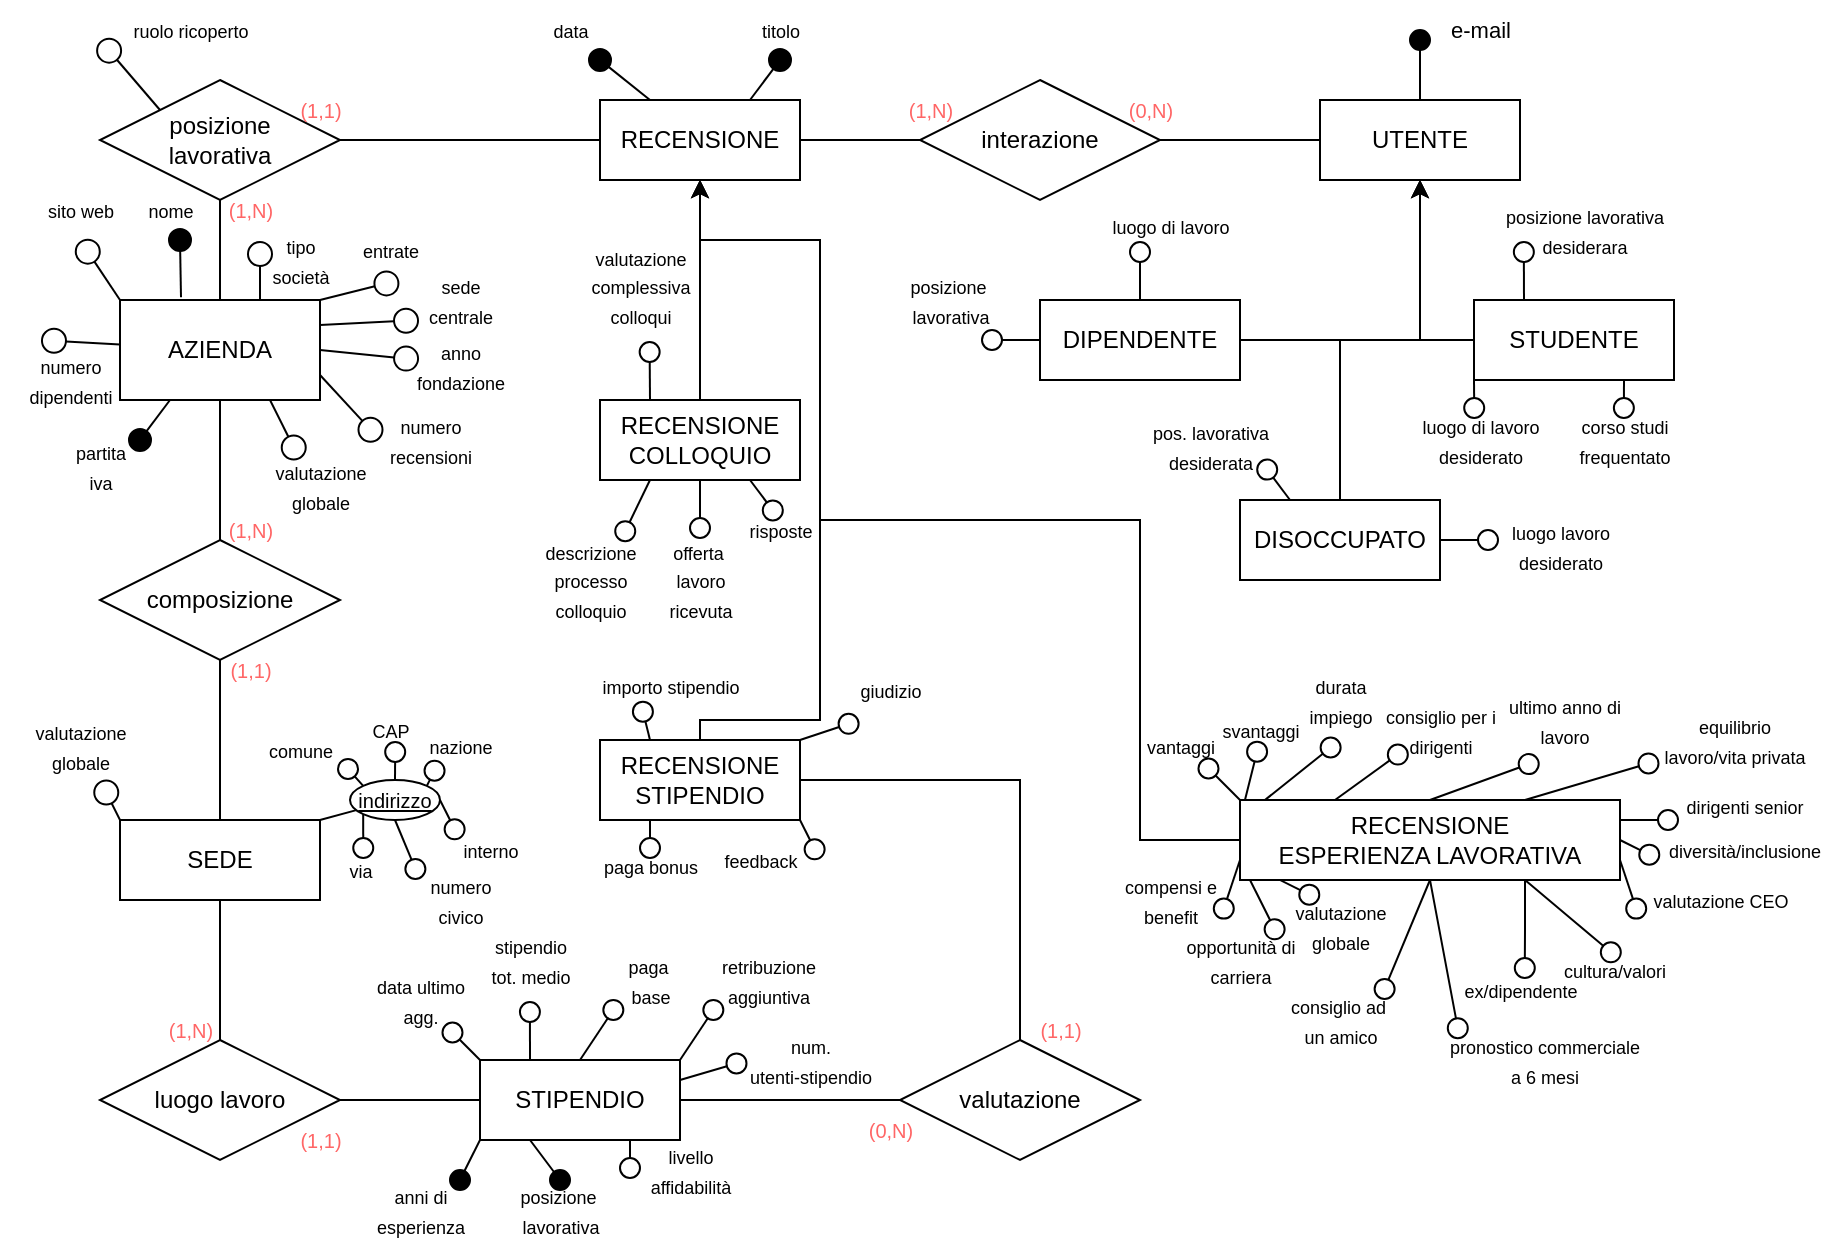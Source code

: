 <mxfile version="21.3.7" type="device" pages="2">
  <diagram name="Pagina-1" id="3kEzub-Pm8fTYPHFojFW">
    <mxGraphModel dx="2022" dy="633" grid="1" gridSize="10" guides="1" tooltips="1" connect="1" arrows="1" fold="1" page="1" pageScale="1" pageWidth="827" pageHeight="1169" math="0" shadow="0">
      <root>
        <mxCell id="0" />
        <mxCell id="1" parent="0" />
        <mxCell id="BadmUWIOfOdlMmAQaJwj-112" value="" style="edgeStyle=orthogonalEdgeStyle;rounded=0;orthogonalLoop=1;jettySize=auto;html=1;endArrow=none;endFill=0;" parent="1" source="BadmUWIOfOdlMmAQaJwj-110" edge="1">
          <mxGeometry relative="1" as="geometry">
            <mxPoint x="100" y="90" as="targetPoint" />
          </mxGeometry>
        </mxCell>
        <mxCell id="BadmUWIOfOdlMmAQaJwj-148" style="rounded=0;orthogonalLoop=1;jettySize=auto;html=1;endArrow=circle;endFill=0;endSize=5;" parent="1" source="BadmUWIOfOdlMmAQaJwj-110" edge="1">
          <mxGeometry relative="1" as="geometry">
            <mxPoint x="10" y="170" as="targetPoint" />
          </mxGeometry>
        </mxCell>
        <mxCell id="BadmUWIOfOdlMmAQaJwj-149" style="rounded=0;orthogonalLoop=1;jettySize=auto;html=1;exitX=0;exitY=0;exitDx=0;exitDy=0;endArrow=circle;endFill=0;endSize=5;" parent="1" source="BadmUWIOfOdlMmAQaJwj-110" edge="1">
          <mxGeometry relative="1" as="geometry">
            <mxPoint x="30" y="120" as="targetPoint" />
          </mxGeometry>
        </mxCell>
        <mxCell id="BadmUWIOfOdlMmAQaJwj-157" style="edgeStyle=orthogonalEdgeStyle;rounded=0;orthogonalLoop=1;jettySize=auto;html=1;exitX=0.5;exitY=0;exitDx=0;exitDy=0;endArrow=circle;endFill=0;strokeWidth=1;jumpSize=6;endSize=5;" parent="1" source="BadmUWIOfOdlMmAQaJwj-110" edge="1">
          <mxGeometry relative="1" as="geometry">
            <mxPoint x="120" y="120" as="targetPoint" />
            <Array as="points">
              <mxPoint x="110" y="160" />
              <mxPoint x="110" y="150" />
              <mxPoint x="120" y="150" />
            </Array>
          </mxGeometry>
        </mxCell>
        <mxCell id="BadmUWIOfOdlMmAQaJwj-161" style="rounded=0;orthogonalLoop=1;jettySize=auto;html=1;exitX=1;exitY=0;exitDx=0;exitDy=0;endArrow=circle;endFill=0;endSize=5;" parent="1" source="BadmUWIOfOdlMmAQaJwj-110" edge="1">
          <mxGeometry relative="1" as="geometry">
            <mxPoint x="190" y="140" as="targetPoint" />
          </mxGeometry>
        </mxCell>
        <mxCell id="BadmUWIOfOdlMmAQaJwj-166" style="rounded=0;orthogonalLoop=1;jettySize=auto;html=1;exitX=1;exitY=0.25;exitDx=0;exitDy=0;endArrow=circle;endFill=0;endSize=5;" parent="1" source="BadmUWIOfOdlMmAQaJwj-110" edge="1">
          <mxGeometry relative="1" as="geometry">
            <mxPoint x="200" y="160" as="targetPoint" />
          </mxGeometry>
        </mxCell>
        <mxCell id="BadmUWIOfOdlMmAQaJwj-169" style="rounded=0;orthogonalLoop=1;jettySize=auto;html=1;exitX=1;exitY=0.5;exitDx=0;exitDy=0;endArrow=circle;endFill=0;endSize=5;" parent="1" source="BadmUWIOfOdlMmAQaJwj-110" edge="1">
          <mxGeometry relative="1" as="geometry">
            <mxPoint x="200" y="180" as="targetPoint" />
          </mxGeometry>
        </mxCell>
        <mxCell id="BadmUWIOfOdlMmAQaJwj-171" style="rounded=0;orthogonalLoop=1;jettySize=auto;html=1;exitX=1;exitY=0.75;exitDx=0;exitDy=0;endArrow=circle;endFill=0;endSize=5;" parent="1" source="BadmUWIOfOdlMmAQaJwj-110" edge="1">
          <mxGeometry relative="1" as="geometry">
            <mxPoint x="180" y="220" as="targetPoint" />
          </mxGeometry>
        </mxCell>
        <mxCell id="BadmUWIOfOdlMmAQaJwj-173" style="rounded=0;orthogonalLoop=1;jettySize=auto;html=1;exitX=0.75;exitY=1;exitDx=0;exitDy=0;endArrow=circle;endFill=0;endSize=5;" parent="1" source="BadmUWIOfOdlMmAQaJwj-110" edge="1">
          <mxGeometry relative="1" as="geometry">
            <mxPoint x="140" y="230" as="targetPoint" />
          </mxGeometry>
        </mxCell>
        <mxCell id="BadmUWIOfOdlMmAQaJwj-175" style="rounded=0;orthogonalLoop=1;jettySize=auto;html=1;exitX=0.25;exitY=1;exitDx=0;exitDy=0;endArrow=oval;endFill=1;endSize=11;" parent="1" source="BadmUWIOfOdlMmAQaJwj-110" edge="1">
          <mxGeometry relative="1" as="geometry">
            <mxPoint x="60" y="220" as="targetPoint" />
          </mxGeometry>
        </mxCell>
        <mxCell id="BadmUWIOfOdlMmAQaJwj-110" value="AZIENDA" style="whiteSpace=wrap;html=1;align=center;" parent="1" vertex="1">
          <mxGeometry x="50" y="150" width="100" height="50" as="geometry" />
        </mxCell>
        <mxCell id="BadmUWIOfOdlMmAQaJwj-115" value="" style="edgeStyle=orthogonalEdgeStyle;rounded=0;orthogonalLoop=1;jettySize=auto;html=1;endArrow=none;endFill=0;" parent="1" source="BadmUWIOfOdlMmAQaJwj-113" target="BadmUWIOfOdlMmAQaJwj-110" edge="1">
          <mxGeometry relative="1" as="geometry" />
        </mxCell>
        <mxCell id="BadmUWIOfOdlMmAQaJwj-113" value="composizione" style="shape=rhombus;perimeter=rhombusPerimeter;whiteSpace=wrap;html=1;align=center;" parent="1" vertex="1">
          <mxGeometry x="40" y="270" width="120" height="60" as="geometry" />
        </mxCell>
        <mxCell id="BadmUWIOfOdlMmAQaJwj-146" style="rounded=0;orthogonalLoop=1;jettySize=auto;html=1;exitX=0;exitY=0;exitDx=0;exitDy=0;endArrow=circle;endFill=0;spacing=2;endSize=5;startSize=6;" parent="1" source="BadmUWIOfOdlMmAQaJwj-114" edge="1">
          <mxGeometry relative="1" as="geometry">
            <mxPoint x="40" y="20" as="targetPoint" />
          </mxGeometry>
        </mxCell>
        <mxCell id="BadmUWIOfOdlMmAQaJwj-114" value="&lt;font style=&quot;font-size: 12px;&quot;&gt;posizione&lt;br&gt;lavorativa&lt;br&gt;&lt;/font&gt;" style="shape=rhombus;perimeter=rhombusPerimeter;whiteSpace=wrap;html=1;align=center;" parent="1" vertex="1">
          <mxGeometry x="40" y="40" width="120" height="60" as="geometry" />
        </mxCell>
        <mxCell id="BadmUWIOfOdlMmAQaJwj-117" value="" style="edgeStyle=orthogonalEdgeStyle;rounded=0;orthogonalLoop=1;jettySize=auto;html=1;endArrow=none;endFill=0;" parent="1" source="BadmUWIOfOdlMmAQaJwj-116" target="BadmUWIOfOdlMmAQaJwj-113" edge="1">
          <mxGeometry relative="1" as="geometry" />
        </mxCell>
        <mxCell id="BadmUWIOfOdlMmAQaJwj-193" style="rounded=0;orthogonalLoop=1;jettySize=auto;html=1;exitX=1;exitY=0;exitDx=0;exitDy=0;entryX=0.091;entryY=0.741;entryDx=0;entryDy=0;entryPerimeter=0;endArrow=none;endFill=0;" parent="1" source="BadmUWIOfOdlMmAQaJwj-116" target="BadmUWIOfOdlMmAQaJwj-192" edge="1">
          <mxGeometry relative="1" as="geometry" />
        </mxCell>
        <mxCell id="BadmUWIOfOdlMmAQaJwj-209" style="rounded=0;orthogonalLoop=1;jettySize=auto;html=1;exitX=0;exitY=0;exitDx=0;exitDy=0;endSize=5;endArrow=circle;endFill=0;" parent="1" source="BadmUWIOfOdlMmAQaJwj-116" edge="1">
          <mxGeometry relative="1" as="geometry">
            <mxPoint x="40" y="390" as="targetPoint" />
          </mxGeometry>
        </mxCell>
        <mxCell id="BadmUWIOfOdlMmAQaJwj-116" value="SEDE" style="whiteSpace=wrap;html=1;align=center;" parent="1" vertex="1">
          <mxGeometry x="50" y="410" width="100" height="40" as="geometry" />
        </mxCell>
        <mxCell id="BadmUWIOfOdlMmAQaJwj-119" value="" style="edgeStyle=orthogonalEdgeStyle;rounded=0;orthogonalLoop=1;jettySize=auto;html=1;endArrow=none;endFill=0;" parent="1" source="BadmUWIOfOdlMmAQaJwj-118" target="BadmUWIOfOdlMmAQaJwj-116" edge="1">
          <mxGeometry relative="1" as="geometry" />
        </mxCell>
        <mxCell id="BadmUWIOfOdlMmAQaJwj-125" value="" style="edgeStyle=orthogonalEdgeStyle;rounded=0;orthogonalLoop=1;jettySize=auto;html=1;endArrow=none;endFill=0;" parent="1" source="BadmUWIOfOdlMmAQaJwj-118" target="BadmUWIOfOdlMmAQaJwj-124" edge="1">
          <mxGeometry relative="1" as="geometry" />
        </mxCell>
        <mxCell id="BadmUWIOfOdlMmAQaJwj-118" value="luogo lavoro" style="shape=rhombus;perimeter=rhombusPerimeter;whiteSpace=wrap;html=1;align=center;" parent="1" vertex="1">
          <mxGeometry x="40" y="520" width="120" height="60" as="geometry" />
        </mxCell>
        <mxCell id="BadmUWIOfOdlMmAQaJwj-121" style="edgeStyle=orthogonalEdgeStyle;rounded=0;orthogonalLoop=1;jettySize=auto;html=1;entryX=1;entryY=0.5;entryDx=0;entryDy=0;endArrow=none;endFill=0;" parent="1" source="BadmUWIOfOdlMmAQaJwj-120" target="BadmUWIOfOdlMmAQaJwj-114" edge="1">
          <mxGeometry relative="1" as="geometry" />
        </mxCell>
        <mxCell id="BadmUWIOfOdlMmAQaJwj-188" style="rounded=0;orthogonalLoop=1;jettySize=auto;html=1;exitX=0.25;exitY=0;exitDx=0;exitDy=0;endArrow=oval;endFill=1;endSize=11;" parent="1" source="BadmUWIOfOdlMmAQaJwj-120" edge="1">
          <mxGeometry relative="1" as="geometry">
            <mxPoint x="290" y="30" as="targetPoint" />
          </mxGeometry>
        </mxCell>
        <mxCell id="BadmUWIOfOdlMmAQaJwj-190" style="rounded=0;orthogonalLoop=1;jettySize=auto;html=1;exitX=0.75;exitY=0;exitDx=0;exitDy=0;endArrow=oval;endFill=1;endSize=11;" parent="1" source="BadmUWIOfOdlMmAQaJwj-120" edge="1">
          <mxGeometry relative="1" as="geometry">
            <mxPoint x="380" y="30" as="targetPoint" />
          </mxGeometry>
        </mxCell>
        <mxCell id="BadmUWIOfOdlMmAQaJwj-120" value="RECENSIONE" style="whiteSpace=wrap;html=1;align=center;" parent="1" vertex="1">
          <mxGeometry x="290" y="50" width="100" height="40" as="geometry" />
        </mxCell>
        <mxCell id="BadmUWIOfOdlMmAQaJwj-140" style="edgeStyle=orthogonalEdgeStyle;rounded=0;orthogonalLoop=1;jettySize=auto;html=1;entryX=0.5;entryY=1;entryDx=0;entryDy=0;" parent="1" source="BadmUWIOfOdlMmAQaJwj-122" target="BadmUWIOfOdlMmAQaJwj-133" edge="1">
          <mxGeometry relative="1" as="geometry">
            <mxPoint x="750" y="90" as="targetPoint" />
            <Array as="points">
              <mxPoint x="700" y="170" />
            </Array>
          </mxGeometry>
        </mxCell>
        <mxCell id="BadmUWIOfOdlMmAQaJwj-249" style="edgeStyle=orthogonalEdgeStyle;rounded=0;orthogonalLoop=1;jettySize=auto;html=1;exitX=0.25;exitY=0;exitDx=0;exitDy=0;endArrow=circle;endFill=0;endSize=4;" parent="1" source="BadmUWIOfOdlMmAQaJwj-122" edge="1">
          <mxGeometry relative="1" as="geometry">
            <mxPoint x="751.905" y="120" as="targetPoint" />
          </mxGeometry>
        </mxCell>
        <mxCell id="BadmUWIOfOdlMmAQaJwj-251" style="rounded=0;orthogonalLoop=1;jettySize=auto;html=1;exitX=0;exitY=1;exitDx=0;exitDy=0;endArrow=circle;endFill=0;endSize=4;" parent="1" source="BadmUWIOfOdlMmAQaJwj-122" edge="1">
          <mxGeometry relative="1" as="geometry">
            <mxPoint x="727.143" y="210" as="targetPoint" />
          </mxGeometry>
        </mxCell>
        <mxCell id="BadmUWIOfOdlMmAQaJwj-253" style="edgeStyle=orthogonalEdgeStyle;rounded=0;orthogonalLoop=1;jettySize=auto;html=1;exitX=0.75;exitY=1;exitDx=0;exitDy=0;endArrow=circle;endFill=0;endSize=4;" parent="1" source="BadmUWIOfOdlMmAQaJwj-122" edge="1">
          <mxGeometry relative="1" as="geometry">
            <mxPoint x="801.905" y="210" as="targetPoint" />
          </mxGeometry>
        </mxCell>
        <mxCell id="BadmUWIOfOdlMmAQaJwj-122" value="STUDENTE" style="whiteSpace=wrap;html=1;align=center;" parent="1" vertex="1">
          <mxGeometry x="727" y="150" width="100" height="40" as="geometry" />
        </mxCell>
        <mxCell id="BadmUWIOfOdlMmAQaJwj-127" value="" style="edgeStyle=orthogonalEdgeStyle;rounded=0;orthogonalLoop=1;jettySize=auto;html=1;endArrow=none;endFill=0;" parent="1" source="BadmUWIOfOdlMmAQaJwj-123" target="BadmUWIOfOdlMmAQaJwj-124" edge="1">
          <mxGeometry relative="1" as="geometry" />
        </mxCell>
        <mxCell id="BadmUWIOfOdlMmAQaJwj-123" value="valutazione" style="shape=rhombus;perimeter=rhombusPerimeter;whiteSpace=wrap;html=1;align=center;" parent="1" vertex="1">
          <mxGeometry x="440" y="520" width="120" height="60" as="geometry" />
        </mxCell>
        <mxCell id="BadmUWIOfOdlMmAQaJwj-223" style="rounded=0;orthogonalLoop=1;jettySize=auto;html=1;exitX=0;exitY=0;exitDx=0;exitDy=0;endArrow=circle;endFill=0;endSize=4;" parent="1" source="BadmUWIOfOdlMmAQaJwj-124" edge="1">
          <mxGeometry relative="1" as="geometry">
            <mxPoint x="212" y="512" as="targetPoint" />
          </mxGeometry>
        </mxCell>
        <mxCell id="BadmUWIOfOdlMmAQaJwj-225" style="edgeStyle=orthogonalEdgeStyle;rounded=0;orthogonalLoop=1;jettySize=auto;html=1;exitX=0.25;exitY=0;exitDx=0;exitDy=0;endSize=4;endArrow=circle;endFill=0;" parent="1" source="BadmUWIOfOdlMmAQaJwj-124" edge="1">
          <mxGeometry relative="1" as="geometry">
            <mxPoint x="254.952" y="500" as="targetPoint" />
          </mxGeometry>
        </mxCell>
        <mxCell id="BadmUWIOfOdlMmAQaJwj-227" style="rounded=0;orthogonalLoop=1;jettySize=auto;html=1;exitX=0.5;exitY=0;exitDx=0;exitDy=0;endArrow=circle;endFill=0;endSize=4;" parent="1" source="BadmUWIOfOdlMmAQaJwj-124" edge="1">
          <mxGeometry relative="1" as="geometry">
            <mxPoint x="300" y="500" as="targetPoint" />
          </mxGeometry>
        </mxCell>
        <mxCell id="BadmUWIOfOdlMmAQaJwj-229" style="rounded=0;orthogonalLoop=1;jettySize=auto;html=1;exitX=1;exitY=0;exitDx=0;exitDy=0;endSize=4;endArrow=circle;endFill=0;" parent="1" source="BadmUWIOfOdlMmAQaJwj-124" edge="1">
          <mxGeometry relative="1" as="geometry">
            <mxPoint x="350" y="500" as="targetPoint" />
          </mxGeometry>
        </mxCell>
        <mxCell id="BadmUWIOfOdlMmAQaJwj-231" style="rounded=0;orthogonalLoop=1;jettySize=auto;html=1;exitX=1;exitY=0.25;exitDx=0;exitDy=0;endArrow=circle;endFill=0;endSize=4;" parent="1" source="BadmUWIOfOdlMmAQaJwj-124" edge="1">
          <mxGeometry relative="1" as="geometry">
            <mxPoint x="364" y="530" as="targetPoint" />
            <Array as="points">
              <mxPoint x="330" y="540" />
            </Array>
          </mxGeometry>
        </mxCell>
        <mxCell id="BadmUWIOfOdlMmAQaJwj-234" style="rounded=0;orthogonalLoop=1;jettySize=auto;html=1;exitX=0.75;exitY=1;exitDx=0;exitDy=0;endArrow=circle;endFill=0;endSize=4;" parent="1" source="BadmUWIOfOdlMmAQaJwj-124" edge="1">
          <mxGeometry relative="1" as="geometry">
            <mxPoint x="305" y="590" as="targetPoint" />
          </mxGeometry>
        </mxCell>
        <mxCell id="BadmUWIOfOdlMmAQaJwj-236" style="rounded=0;orthogonalLoop=1;jettySize=auto;html=1;exitX=0.25;exitY=1;exitDx=0;exitDy=0;endArrow=oval;endFill=1;endSize=10;" parent="1" source="BadmUWIOfOdlMmAQaJwj-124" edge="1">
          <mxGeometry relative="1" as="geometry">
            <mxPoint x="270" y="590" as="targetPoint" />
          </mxGeometry>
        </mxCell>
        <mxCell id="BadmUWIOfOdlMmAQaJwj-238" style="rounded=0;orthogonalLoop=1;jettySize=auto;html=1;exitX=0;exitY=1;exitDx=0;exitDy=0;endSize=10;endArrow=oval;endFill=1;" parent="1" source="BadmUWIOfOdlMmAQaJwj-124" edge="1">
          <mxGeometry relative="1" as="geometry">
            <mxPoint x="220" y="590" as="targetPoint" />
          </mxGeometry>
        </mxCell>
        <mxCell id="BadmUWIOfOdlMmAQaJwj-124" value="STIPENDIO" style="whiteSpace=wrap;html=1;align=center;" parent="1" vertex="1">
          <mxGeometry x="230" y="530" width="100" height="40" as="geometry" />
        </mxCell>
        <mxCell id="BadmUWIOfOdlMmAQaJwj-129" value="" style="edgeStyle=orthogonalEdgeStyle;rounded=0;orthogonalLoop=1;jettySize=auto;html=1;endArrow=none;endFill=0;" parent="1" source="BadmUWIOfOdlMmAQaJwj-128" target="BadmUWIOfOdlMmAQaJwj-123" edge="1">
          <mxGeometry relative="1" as="geometry" />
        </mxCell>
        <mxCell id="BadmUWIOfOdlMmAQaJwj-143" style="edgeStyle=orthogonalEdgeStyle;rounded=0;orthogonalLoop=1;jettySize=auto;html=1;" parent="1" source="BadmUWIOfOdlMmAQaJwj-128" edge="1">
          <mxGeometry relative="1" as="geometry">
            <mxPoint x="340" y="90" as="targetPoint" />
            <Array as="points">
              <mxPoint x="340" y="360" />
              <mxPoint x="400" y="360" />
              <mxPoint x="400" y="120" />
              <mxPoint x="340" y="120" />
            </Array>
          </mxGeometry>
        </mxCell>
        <mxCell id="BadmUWIOfOdlMmAQaJwj-219" style="rounded=0;orthogonalLoop=1;jettySize=auto;html=1;exitX=1;exitY=0;exitDx=0;exitDy=0;endArrow=circle;endFill=0;endSize=4;" parent="1" source="BadmUWIOfOdlMmAQaJwj-128" edge="1">
          <mxGeometry relative="1" as="geometry">
            <mxPoint x="420" y="360" as="targetPoint" />
          </mxGeometry>
        </mxCell>
        <mxCell id="BadmUWIOfOdlMmAQaJwj-221" style="rounded=0;orthogonalLoop=1;jettySize=auto;html=1;exitX=1;exitY=1;exitDx=0;exitDy=0;endArrow=circle;endFill=0;endSize=4;" parent="1" source="BadmUWIOfOdlMmAQaJwj-128" edge="1">
          <mxGeometry relative="1" as="geometry">
            <mxPoint x="400" y="430" as="targetPoint" />
          </mxGeometry>
        </mxCell>
        <mxCell id="HzwTO50cFtpfVB67hRby-1" style="rounded=0;orthogonalLoop=1;jettySize=auto;html=1;exitX=0.25;exitY=0;exitDx=0;exitDy=0;endArrow=circle;endFill=0;endSize=4;" edge="1" parent="1" source="BadmUWIOfOdlMmAQaJwj-128">
          <mxGeometry relative="1" as="geometry">
            <mxPoint x="310" y="350" as="targetPoint" />
          </mxGeometry>
        </mxCell>
        <mxCell id="HzwTO50cFtpfVB67hRby-3" style="edgeStyle=orthogonalEdgeStyle;rounded=0;orthogonalLoop=1;jettySize=auto;html=1;exitX=0.25;exitY=1;exitDx=0;exitDy=0;endSize=4;endArrow=circle;endFill=0;" edge="1" parent="1" source="BadmUWIOfOdlMmAQaJwj-128">
          <mxGeometry relative="1" as="geometry">
            <mxPoint x="315" y="430" as="targetPoint" />
          </mxGeometry>
        </mxCell>
        <mxCell id="BadmUWIOfOdlMmAQaJwj-128" value="RECENSIONE&lt;br&gt;STIPENDIO" style="whiteSpace=wrap;html=1;align=center;" parent="1" vertex="1">
          <mxGeometry x="290" y="370" width="100" height="40" as="geometry" />
        </mxCell>
        <mxCell id="BadmUWIOfOdlMmAQaJwj-132" value="" style="edgeStyle=orthogonalEdgeStyle;rounded=0;orthogonalLoop=1;jettySize=auto;html=1;endArrow=none;endFill=0;" parent="1" source="BadmUWIOfOdlMmAQaJwj-131" target="BadmUWIOfOdlMmAQaJwj-120" edge="1">
          <mxGeometry relative="1" as="geometry" />
        </mxCell>
        <mxCell id="BadmUWIOfOdlMmAQaJwj-131" value="interazione" style="shape=rhombus;perimeter=rhombusPerimeter;whiteSpace=wrap;html=1;align=center;" parent="1" vertex="1">
          <mxGeometry x="450" y="40" width="120" height="60" as="geometry" />
        </mxCell>
        <mxCell id="BadmUWIOfOdlMmAQaJwj-134" value="" style="edgeStyle=orthogonalEdgeStyle;rounded=0;orthogonalLoop=1;jettySize=auto;html=1;endArrow=none;endFill=0;" parent="1" source="BadmUWIOfOdlMmAQaJwj-133" target="BadmUWIOfOdlMmAQaJwj-131" edge="1">
          <mxGeometry relative="1" as="geometry" />
        </mxCell>
        <mxCell id="BadmUWIOfOdlMmAQaJwj-242" style="edgeStyle=orthogonalEdgeStyle;rounded=0;orthogonalLoop=1;jettySize=auto;html=1;exitX=0.5;exitY=0;exitDx=0;exitDy=0;endArrow=oval;endFill=1;endSize=10;" parent="1" source="BadmUWIOfOdlMmAQaJwj-133" edge="1">
          <mxGeometry relative="1" as="geometry">
            <mxPoint x="700" y="20" as="targetPoint" />
          </mxGeometry>
        </mxCell>
        <mxCell id="BadmUWIOfOdlMmAQaJwj-133" value="UTENTE" style="whiteSpace=wrap;html=1;align=center;" parent="1" vertex="1">
          <mxGeometry x="650" y="50" width="100" height="40" as="geometry" />
        </mxCell>
        <mxCell id="BadmUWIOfOdlMmAQaJwj-141" style="edgeStyle=orthogonalEdgeStyle;rounded=0;orthogonalLoop=1;jettySize=auto;html=1;entryX=0.5;entryY=1;entryDx=0;entryDy=0;" parent="1" source="BadmUWIOfOdlMmAQaJwj-135" target="BadmUWIOfOdlMmAQaJwj-120" edge="1">
          <mxGeometry relative="1" as="geometry">
            <Array as="points">
              <mxPoint x="340" y="160" />
              <mxPoint x="340" y="160" />
            </Array>
          </mxGeometry>
        </mxCell>
        <mxCell id="BadmUWIOfOdlMmAQaJwj-211" style="rounded=0;orthogonalLoop=1;jettySize=auto;html=1;exitX=0.75;exitY=1;exitDx=0;exitDy=0;endArrow=circle;endFill=0;endSize=4;" parent="1" source="BadmUWIOfOdlMmAQaJwj-135" edge="1">
          <mxGeometry relative="1" as="geometry">
            <mxPoint x="380.0" y="260" as="targetPoint" />
          </mxGeometry>
        </mxCell>
        <mxCell id="BadmUWIOfOdlMmAQaJwj-213" style="edgeStyle=orthogonalEdgeStyle;rounded=0;orthogonalLoop=1;jettySize=auto;html=1;exitX=0.5;exitY=1;exitDx=0;exitDy=0;endArrow=circle;endFill=0;endSize=4;" parent="1" source="BadmUWIOfOdlMmAQaJwj-135" edge="1">
          <mxGeometry relative="1" as="geometry">
            <mxPoint x="340.0" y="270" as="targetPoint" />
          </mxGeometry>
        </mxCell>
        <mxCell id="BadmUWIOfOdlMmAQaJwj-215" style="rounded=0;orthogonalLoop=1;jettySize=auto;html=1;exitX=0.25;exitY=1;exitDx=0;exitDy=0;endArrow=circle;endFill=0;endSize=4;jumpSize=6;" parent="1" source="BadmUWIOfOdlMmAQaJwj-135" edge="1">
          <mxGeometry relative="1" as="geometry">
            <mxPoint x="300" y="271" as="targetPoint" />
          </mxGeometry>
        </mxCell>
        <mxCell id="BadmUWIOfOdlMmAQaJwj-217" style="edgeStyle=orthogonalEdgeStyle;rounded=0;orthogonalLoop=1;jettySize=auto;html=1;exitX=0.25;exitY=0;exitDx=0;exitDy=0;endSize=4;endArrow=circle;endFill=0;" parent="1" source="BadmUWIOfOdlMmAQaJwj-135" edge="1">
          <mxGeometry relative="1" as="geometry">
            <mxPoint x="314.783" y="170.0" as="targetPoint" />
          </mxGeometry>
        </mxCell>
        <mxCell id="BadmUWIOfOdlMmAQaJwj-135" value="RECENSIONE&lt;br&gt;COLLOQUIO" style="whiteSpace=wrap;html=1;align=center;" parent="1" vertex="1">
          <mxGeometry x="290" y="200" width="100" height="40" as="geometry" />
        </mxCell>
        <mxCell id="BadmUWIOfOdlMmAQaJwj-138" style="edgeStyle=orthogonalEdgeStyle;rounded=0;orthogonalLoop=1;jettySize=auto;html=1;entryX=0.5;entryY=1;entryDx=0;entryDy=0;" parent="1" source="BadmUWIOfOdlMmAQaJwj-136" target="BadmUWIOfOdlMmAQaJwj-133" edge="1">
          <mxGeometry relative="1" as="geometry" />
        </mxCell>
        <mxCell id="BadmUWIOfOdlMmAQaJwj-244" style="edgeStyle=orthogonalEdgeStyle;rounded=0;orthogonalLoop=1;jettySize=auto;html=1;exitX=0;exitY=0.5;exitDx=0;exitDy=0;endArrow=circle;endFill=0;endSize=4;" parent="1" source="BadmUWIOfOdlMmAQaJwj-136" edge="1">
          <mxGeometry relative="1" as="geometry">
            <mxPoint x="480" y="169.952" as="targetPoint" />
          </mxGeometry>
        </mxCell>
        <mxCell id="BadmUWIOfOdlMmAQaJwj-248" style="edgeStyle=orthogonalEdgeStyle;rounded=0;orthogonalLoop=1;jettySize=auto;html=1;exitX=0.5;exitY=0;exitDx=0;exitDy=0;endArrow=circle;endFill=0;endSize=4;" parent="1" source="BadmUWIOfOdlMmAQaJwj-136" edge="1">
          <mxGeometry relative="1" as="geometry">
            <mxPoint x="560" y="120" as="targetPoint" />
          </mxGeometry>
        </mxCell>
        <mxCell id="BadmUWIOfOdlMmAQaJwj-136" value="DIPENDENTE" style="whiteSpace=wrap;html=1;align=center;" parent="1" vertex="1">
          <mxGeometry x="510" y="150" width="100" height="40" as="geometry" />
        </mxCell>
        <mxCell id="BadmUWIOfOdlMmAQaJwj-139" style="edgeStyle=orthogonalEdgeStyle;rounded=0;orthogonalLoop=1;jettySize=auto;html=1;entryX=0.5;entryY=1;entryDx=0;entryDy=0;" parent="1" source="BadmUWIOfOdlMmAQaJwj-137" target="BadmUWIOfOdlMmAQaJwj-133" edge="1">
          <mxGeometry relative="1" as="geometry">
            <mxPoint x="750" y="90" as="targetPoint" />
          </mxGeometry>
        </mxCell>
        <mxCell id="BadmUWIOfOdlMmAQaJwj-255" style="edgeStyle=orthogonalEdgeStyle;rounded=0;orthogonalLoop=1;jettySize=auto;html=1;exitX=1;exitY=0.5;exitDx=0;exitDy=0;endSize=4;endArrow=circle;endFill=0;" parent="1" source="BadmUWIOfOdlMmAQaJwj-137" edge="1">
          <mxGeometry relative="1" as="geometry">
            <mxPoint x="740" y="270.135" as="targetPoint" />
          </mxGeometry>
        </mxCell>
        <mxCell id="BadmUWIOfOdlMmAQaJwj-259" style="rounded=0;orthogonalLoop=1;jettySize=auto;html=1;exitX=0.25;exitY=0;exitDx=0;exitDy=0;endArrow=circle;endFill=0;endSize=4;" parent="1" source="BadmUWIOfOdlMmAQaJwj-137" edge="1">
          <mxGeometry relative="1" as="geometry">
            <mxPoint x="620" y="230" as="targetPoint" />
          </mxGeometry>
        </mxCell>
        <mxCell id="BadmUWIOfOdlMmAQaJwj-137" value="DISOCCUPATO" style="whiteSpace=wrap;html=1;align=center;" parent="1" vertex="1">
          <mxGeometry x="610" y="250" width="100" height="40" as="geometry" />
        </mxCell>
        <mxCell id="BadmUWIOfOdlMmAQaJwj-145" style="edgeStyle=orthogonalEdgeStyle;rounded=0;orthogonalLoop=1;jettySize=auto;html=1;exitX=0;exitY=0.5;exitDx=0;exitDy=0;" parent="1" source="BadmUWIOfOdlMmAQaJwj-144" edge="1">
          <mxGeometry relative="1" as="geometry">
            <mxPoint x="340" y="90" as="targetPoint" />
            <Array as="points">
              <mxPoint x="560" y="420" />
              <mxPoint x="560" y="260" />
              <mxPoint x="400" y="260" />
              <mxPoint x="400" y="120" />
              <mxPoint x="340" y="120" />
            </Array>
          </mxGeometry>
        </mxCell>
        <mxCell id="BadmUWIOfOdlMmAQaJwj-260" style="rounded=0;orthogonalLoop=1;jettySize=auto;html=1;exitX=0;exitY=0;exitDx=0;exitDy=0;endArrow=circle;endFill=0;endSize=4;" parent="1" source="BadmUWIOfOdlMmAQaJwj-144" edge="1">
          <mxGeometry relative="1" as="geometry">
            <mxPoint x="590" y="380" as="targetPoint" />
          </mxGeometry>
        </mxCell>
        <mxCell id="BadmUWIOfOdlMmAQaJwj-262" style="rounded=0;orthogonalLoop=1;jettySize=auto;html=1;exitX=0;exitY=0.25;exitDx=0;exitDy=0;endArrow=circle;endFill=0;endSize=4;" parent="1" source="BadmUWIOfOdlMmAQaJwj-144" edge="1">
          <mxGeometry relative="1" as="geometry">
            <mxPoint x="620" y="370" as="targetPoint" />
          </mxGeometry>
        </mxCell>
        <mxCell id="BadmUWIOfOdlMmAQaJwj-264" style="rounded=0;orthogonalLoop=1;jettySize=auto;html=1;exitX=0;exitY=0.25;exitDx=0;exitDy=0;endArrow=circle;endFill=0;endSize=4;" parent="1" source="BadmUWIOfOdlMmAQaJwj-144" edge="1">
          <mxGeometry relative="1" as="geometry">
            <mxPoint x="660" y="370" as="targetPoint" />
          </mxGeometry>
        </mxCell>
        <mxCell id="BadmUWIOfOdlMmAQaJwj-266" style="rounded=0;orthogonalLoop=1;jettySize=auto;html=1;exitX=0.25;exitY=0;exitDx=0;exitDy=0;entryX=1.063;entryY=1.094;entryDx=0;entryDy=0;entryPerimeter=0;endSize=4;endArrow=circle;endFill=0;" parent="1" source="BadmUWIOfOdlMmAQaJwj-144" target="BadmUWIOfOdlMmAQaJwj-265" edge="1">
          <mxGeometry relative="1" as="geometry" />
        </mxCell>
        <mxCell id="BadmUWIOfOdlMmAQaJwj-268" style="rounded=0;orthogonalLoop=1;jettySize=auto;html=1;exitX=0.5;exitY=0;exitDx=0;exitDy=0;endArrow=circle;endFill=0;endSize=4;" parent="1" source="BadmUWIOfOdlMmAQaJwj-144" edge="1">
          <mxGeometry relative="1" as="geometry">
            <mxPoint x="760" y="380" as="targetPoint" />
          </mxGeometry>
        </mxCell>
        <mxCell id="BadmUWIOfOdlMmAQaJwj-270" style="rounded=0;orthogonalLoop=1;jettySize=auto;html=1;exitX=0.75;exitY=0;exitDx=0;exitDy=0;endArrow=circle;endFill=0;endSize=4;" parent="1" source="BadmUWIOfOdlMmAQaJwj-144" edge="1">
          <mxGeometry relative="1" as="geometry">
            <mxPoint x="820" y="380" as="targetPoint" />
          </mxGeometry>
        </mxCell>
        <mxCell id="BadmUWIOfOdlMmAQaJwj-272" style="edgeStyle=orthogonalEdgeStyle;rounded=0;orthogonalLoop=1;jettySize=auto;html=1;exitX=1;exitY=0.25;exitDx=0;exitDy=0;endSize=4;endArrow=circle;endFill=0;" parent="1" source="BadmUWIOfOdlMmAQaJwj-144" edge="1">
          <mxGeometry relative="1" as="geometry">
            <mxPoint x="830" y="410.111" as="targetPoint" />
          </mxGeometry>
        </mxCell>
        <mxCell id="BadmUWIOfOdlMmAQaJwj-274" style="rounded=0;orthogonalLoop=1;jettySize=auto;html=1;exitX=1;exitY=0.5;exitDx=0;exitDy=0;endSize=4;endArrow=circle;endFill=0;" parent="1" source="BadmUWIOfOdlMmAQaJwj-144" edge="1">
          <mxGeometry relative="1" as="geometry">
            <mxPoint x="820" y="430" as="targetPoint" />
          </mxGeometry>
        </mxCell>
        <mxCell id="BadmUWIOfOdlMmAQaJwj-276" style="rounded=0;orthogonalLoop=1;jettySize=auto;html=1;exitX=1;exitY=0.75;exitDx=0;exitDy=0;endArrow=circle;endFill=0;endSize=4;" parent="1" source="BadmUWIOfOdlMmAQaJwj-144" edge="1">
          <mxGeometry relative="1" as="geometry">
            <mxPoint x="810" y="460" as="targetPoint" />
          </mxGeometry>
        </mxCell>
        <mxCell id="BadmUWIOfOdlMmAQaJwj-278" style="rounded=0;orthogonalLoop=1;jettySize=auto;html=1;exitX=0;exitY=0.75;exitDx=0;exitDy=0;endArrow=circle;endFill=0;endSize=4;" parent="1" source="BadmUWIOfOdlMmAQaJwj-144" edge="1">
          <mxGeometry relative="1" as="geometry">
            <mxPoint x="600" y="460" as="targetPoint" />
          </mxGeometry>
        </mxCell>
        <mxCell id="BadmUWIOfOdlMmAQaJwj-280" style="rounded=0;orthogonalLoop=1;jettySize=auto;html=1;exitX=0;exitY=0.75;exitDx=0;exitDy=0;endArrow=circle;endFill=0;endSize=4;" parent="1" source="BadmUWIOfOdlMmAQaJwj-144" edge="1">
          <mxGeometry relative="1" as="geometry">
            <mxPoint x="630" y="470" as="targetPoint" />
          </mxGeometry>
        </mxCell>
        <mxCell id="BadmUWIOfOdlMmAQaJwj-282" style="rounded=0;orthogonalLoop=1;jettySize=auto;html=1;exitX=0;exitY=0.75;exitDx=0;exitDy=0;endArrow=circle;endFill=0;endSize=4;" parent="1" source="BadmUWIOfOdlMmAQaJwj-144" edge="1">
          <mxGeometry relative="1" as="geometry">
            <mxPoint x="650" y="450" as="targetPoint" />
          </mxGeometry>
        </mxCell>
        <mxCell id="BadmUWIOfOdlMmAQaJwj-284" style="rounded=0;orthogonalLoop=1;jettySize=auto;html=1;exitX=0.75;exitY=1;exitDx=0;exitDy=0;endArrow=circle;endFill=0;endSize=4;" parent="1" source="BadmUWIOfOdlMmAQaJwj-144" edge="1">
          <mxGeometry relative="1" as="geometry">
            <mxPoint x="800" y="480" as="targetPoint" />
          </mxGeometry>
        </mxCell>
        <mxCell id="BadmUWIOfOdlMmAQaJwj-287" style="edgeStyle=orthogonalEdgeStyle;rounded=0;orthogonalLoop=1;jettySize=auto;html=1;exitX=0.75;exitY=1;exitDx=0;exitDy=0;endSize=4;endArrow=circle;endFill=0;" parent="1" source="BadmUWIOfOdlMmAQaJwj-144" edge="1">
          <mxGeometry relative="1" as="geometry">
            <mxPoint x="752.37" y="490" as="targetPoint" />
          </mxGeometry>
        </mxCell>
        <mxCell id="BadmUWIOfOdlMmAQaJwj-291" style="rounded=0;orthogonalLoop=1;jettySize=auto;html=1;exitX=0.5;exitY=1;exitDx=0;exitDy=0;endSize=4;endArrow=circle;endFill=0;" parent="1" source="BadmUWIOfOdlMmAQaJwj-144" edge="1">
          <mxGeometry relative="1" as="geometry">
            <mxPoint x="720" y="520" as="targetPoint" />
          </mxGeometry>
        </mxCell>
        <mxCell id="BadmUWIOfOdlMmAQaJwj-293" style="rounded=0;orthogonalLoop=1;jettySize=auto;html=1;exitX=0.5;exitY=1;exitDx=0;exitDy=0;endArrow=circle;endFill=0;endSize=4;" parent="1" source="BadmUWIOfOdlMmAQaJwj-144" edge="1">
          <mxGeometry relative="1" as="geometry">
            <mxPoint x="680" y="500" as="targetPoint" />
          </mxGeometry>
        </mxCell>
        <mxCell id="BadmUWIOfOdlMmAQaJwj-144" value="RECENSIONE&lt;br&gt;ESPERIENZA LAVORATIVA" style="whiteSpace=wrap;html=1;align=center;" parent="1" vertex="1">
          <mxGeometry x="610" y="400" width="190" height="40" as="geometry" />
        </mxCell>
        <mxCell id="BadmUWIOfOdlMmAQaJwj-147" value="&lt;font style=&quot;font-size: 9px;&quot;&gt;ruolo ricoperto&lt;/font&gt;" style="text;html=1;align=center;verticalAlign=middle;resizable=0;points=[];autosize=1;strokeColor=none;fillColor=none;rotation=0;fontSize=10;" parent="1" vertex="1">
          <mxGeometry x="45" width="80" height="30" as="geometry" />
        </mxCell>
        <mxCell id="BadmUWIOfOdlMmAQaJwj-150" style="rounded=0;orthogonalLoop=1;jettySize=auto;html=1;endArrow=oval;endFill=1;endSize=11;exitX=0.305;exitY=-0.027;exitDx=0;exitDy=0;exitPerimeter=0;strokeWidth=1;" parent="1" source="BadmUWIOfOdlMmAQaJwj-110" edge="1">
          <mxGeometry relative="1" as="geometry">
            <mxPoint x="80" y="120" as="targetPoint" />
            <mxPoint x="80" y="150" as="sourcePoint" />
          </mxGeometry>
        </mxCell>
        <mxCell id="BadmUWIOfOdlMmAQaJwj-152" value="&lt;font style=&quot;font-size: 9px;&quot;&gt;sito web&lt;/font&gt;" style="text;html=1;align=center;verticalAlign=middle;resizable=0;points=[];autosize=1;strokeColor=none;fillColor=none;" parent="1" vertex="1">
          <mxGeometry y="90" width="60" height="30" as="geometry" />
        </mxCell>
        <mxCell id="BadmUWIOfOdlMmAQaJwj-153" value="&lt;font style=&quot;font-size: 9px;&quot;&gt;nome&lt;/font&gt;" style="text;html=1;align=center;verticalAlign=middle;resizable=0;points=[];autosize=1;strokeColor=none;fillColor=none;" parent="1" vertex="1">
          <mxGeometry x="50" y="90" width="50" height="30" as="geometry" />
        </mxCell>
        <mxCell id="BadmUWIOfOdlMmAQaJwj-156" value="&lt;font style=&quot;font-size: 9px;&quot;&gt;numero&lt;br&gt;dipendenti&lt;br&gt;&lt;/font&gt;" style="text;html=1;align=center;verticalAlign=middle;resizable=0;points=[];autosize=1;strokeColor=none;fillColor=none;" parent="1" vertex="1">
          <mxGeometry x="-10" y="170" width="70" height="40" as="geometry" />
        </mxCell>
        <mxCell id="BadmUWIOfOdlMmAQaJwj-159" value="&lt;font style=&quot;font-size: 9px;&quot;&gt;tipo&lt;br&gt;società&lt;br&gt;&lt;/font&gt;" style="text;html=1;align=center;verticalAlign=middle;resizable=0;points=[];autosize=1;strokeColor=none;fillColor=none;" parent="1" vertex="1">
          <mxGeometry x="115" y="110" width="50" height="40" as="geometry" />
        </mxCell>
        <mxCell id="BadmUWIOfOdlMmAQaJwj-165" value="&lt;font style=&quot;font-size: 9px;&quot;&gt;entrate&lt;/font&gt;" style="text;html=1;align=center;verticalAlign=middle;resizable=0;points=[];autosize=1;strokeColor=none;fillColor=none;" parent="1" vertex="1">
          <mxGeometry x="160" y="110" width="50" height="30" as="geometry" />
        </mxCell>
        <mxCell id="BadmUWIOfOdlMmAQaJwj-168" value="&lt;font style=&quot;font-size: 9px;&quot;&gt;sede&lt;br&gt;centrale&lt;/font&gt;" style="text;html=1;align=center;verticalAlign=middle;resizable=0;points=[];autosize=1;strokeColor=none;fillColor=none;" parent="1" vertex="1">
          <mxGeometry x="190" y="130" width="60" height="40" as="geometry" />
        </mxCell>
        <mxCell id="BadmUWIOfOdlMmAQaJwj-170" value="&lt;font style=&quot;font-size: 9px;&quot;&gt;anno&lt;br&gt;fondazione&lt;/font&gt;" style="text;html=1;align=center;verticalAlign=middle;resizable=0;points=[];autosize=1;strokeColor=none;fillColor=none;" parent="1" vertex="1">
          <mxGeometry x="185" y="163" width="70" height="40" as="geometry" />
        </mxCell>
        <mxCell id="BadmUWIOfOdlMmAQaJwj-172" value="&lt;font style=&quot;font-size: 9px;&quot;&gt;numero&lt;br&gt;recensioni&lt;br&gt;&lt;/font&gt;" style="text;html=1;align=center;verticalAlign=middle;resizable=0;points=[];autosize=1;strokeColor=none;fillColor=none;" parent="1" vertex="1">
          <mxGeometry x="175" y="200" width="60" height="40" as="geometry" />
        </mxCell>
        <mxCell id="BadmUWIOfOdlMmAQaJwj-174" value="&lt;font style=&quot;font-size: 9px;&quot;&gt;valutazione&lt;br&gt;globale&lt;br&gt;&lt;/font&gt;" style="text;html=1;align=center;verticalAlign=middle;resizable=0;points=[];autosize=1;strokeColor=none;fillColor=none;" parent="1" vertex="1">
          <mxGeometry x="115" y="223" width="70" height="40" as="geometry" />
        </mxCell>
        <mxCell id="BadmUWIOfOdlMmAQaJwj-176" value="&lt;font style=&quot;font-size: 9px;&quot;&gt;partita&lt;br&gt;iva&lt;/font&gt;" style="text;html=1;align=center;verticalAlign=middle;resizable=0;points=[];autosize=1;strokeColor=none;fillColor=none;" parent="1" vertex="1">
          <mxGeometry x="15" y="213" width="50" height="40" as="geometry" />
        </mxCell>
        <mxCell id="BadmUWIOfOdlMmAQaJwj-177" value="&lt;font style=&quot;font-size: 10px;&quot;&gt;(1,N)&lt;/font&gt;" style="text;html=1;align=center;verticalAlign=middle;resizable=0;points=[];autosize=1;strokeColor=none;fillColor=none;fontColor=#FF6666;" parent="1" vertex="1">
          <mxGeometry x="90" y="90" width="50" height="30" as="geometry" />
        </mxCell>
        <mxCell id="BadmUWIOfOdlMmAQaJwj-179" value="&lt;font style=&quot;font-size: 10px;&quot;&gt;(1,N)&lt;/font&gt;" style="text;html=1;align=center;verticalAlign=middle;resizable=0;points=[];autosize=1;strokeColor=none;fillColor=none;fontColor=#FF6666;" parent="1" vertex="1">
          <mxGeometry x="90" y="250" width="50" height="30" as="geometry" />
        </mxCell>
        <mxCell id="BadmUWIOfOdlMmAQaJwj-180" value="&lt;font style=&quot;font-size: 10px;&quot;&gt;(1,N)&lt;/font&gt;" style="text;html=1;align=center;verticalAlign=middle;resizable=0;points=[];autosize=1;strokeColor=none;fillColor=none;fontColor=#FF6666;" parent="1" vertex="1">
          <mxGeometry x="60" y="500" width="50" height="30" as="geometry" />
        </mxCell>
        <mxCell id="BadmUWIOfOdlMmAQaJwj-181" value="&lt;font style=&quot;font-size: 10px;&quot;&gt;(1,N)&lt;/font&gt;" style="text;html=1;align=center;verticalAlign=middle;resizable=0;points=[];autosize=1;strokeColor=none;fillColor=none;fontColor=#FF6666;" parent="1" vertex="1">
          <mxGeometry x="430" y="40" width="50" height="30" as="geometry" />
        </mxCell>
        <mxCell id="BadmUWIOfOdlMmAQaJwj-182" value="&lt;font color=&quot;#ff6666&quot;&gt;&lt;span style=&quot;font-size: 10px;&quot;&gt;(1,1)&lt;/span&gt;&lt;/font&gt;" style="text;html=1;align=center;verticalAlign=middle;resizable=0;points=[];autosize=1;strokeColor=none;fillColor=none;" parent="1" vertex="1">
          <mxGeometry x="130" y="40" width="40" height="30" as="geometry" />
        </mxCell>
        <mxCell id="BadmUWIOfOdlMmAQaJwj-183" value="&lt;font color=&quot;#ff6666&quot;&gt;&lt;span style=&quot;font-size: 10px;&quot;&gt;(1,1)&lt;/span&gt;&lt;/font&gt;" style="text;html=1;align=center;verticalAlign=middle;resizable=0;points=[];autosize=1;strokeColor=none;fillColor=none;" parent="1" vertex="1">
          <mxGeometry x="95" y="320" width="40" height="30" as="geometry" />
        </mxCell>
        <mxCell id="BadmUWIOfOdlMmAQaJwj-184" value="&lt;font color=&quot;#ff6666&quot;&gt;&lt;span style=&quot;font-size: 10px;&quot;&gt;(1,1)&lt;/span&gt;&lt;/font&gt;" style="text;html=1;align=center;verticalAlign=middle;resizable=0;points=[];autosize=1;strokeColor=none;fillColor=none;" parent="1" vertex="1">
          <mxGeometry x="130" y="555" width="40" height="30" as="geometry" />
        </mxCell>
        <mxCell id="BadmUWIOfOdlMmAQaJwj-185" value="&lt;font color=&quot;#ff6666&quot;&gt;&lt;span style=&quot;font-size: 10px;&quot;&gt;(1,1)&lt;/span&gt;&lt;/font&gt;" style="text;html=1;align=center;verticalAlign=middle;resizable=0;points=[];autosize=1;strokeColor=none;fillColor=none;" parent="1" vertex="1">
          <mxGeometry x="500" y="500" width="40" height="30" as="geometry" />
        </mxCell>
        <mxCell id="BadmUWIOfOdlMmAQaJwj-186" value="&lt;font color=&quot;#ff6666&quot; style=&quot;font-size: 10px;&quot;&gt;(0,N)&lt;/font&gt;" style="text;html=1;align=center;verticalAlign=middle;resizable=0;points=[];autosize=1;strokeColor=none;fillColor=none;" parent="1" vertex="1">
          <mxGeometry x="410" y="550" width="50" height="30" as="geometry" />
        </mxCell>
        <mxCell id="BadmUWIOfOdlMmAQaJwj-187" value="&lt;font color=&quot;#ff6666&quot; style=&quot;font-size: 10px;&quot;&gt;(0,N)&lt;/font&gt;" style="text;html=1;align=center;verticalAlign=middle;resizable=0;points=[];autosize=1;strokeColor=none;fillColor=none;" parent="1" vertex="1">
          <mxGeometry x="540" y="40" width="50" height="30" as="geometry" />
        </mxCell>
        <mxCell id="BadmUWIOfOdlMmAQaJwj-189" value="&lt;font style=&quot;font-size: 9px;&quot;&gt;data&lt;/font&gt;" style="text;html=1;align=center;verticalAlign=middle;resizable=0;points=[];autosize=1;strokeColor=none;fillColor=none;" parent="1" vertex="1">
          <mxGeometry x="255" width="40" height="30" as="geometry" />
        </mxCell>
        <mxCell id="BadmUWIOfOdlMmAQaJwj-191" value="&lt;font style=&quot;font-size: 9px;&quot;&gt;titolo&lt;/font&gt;" style="text;html=1;align=center;verticalAlign=middle;resizable=0;points=[];autosize=1;strokeColor=none;fillColor=none;" parent="1" vertex="1">
          <mxGeometry x="360" width="40" height="30" as="geometry" />
        </mxCell>
        <mxCell id="BadmUWIOfOdlMmAQaJwj-195" style="rounded=0;orthogonalLoop=1;jettySize=auto;html=1;exitX=0;exitY=0;exitDx=0;exitDy=0;endArrow=circle;endFill=0;endSize=4;" parent="1" source="BadmUWIOfOdlMmAQaJwj-192" edge="1">
          <mxGeometry relative="1" as="geometry">
            <mxPoint x="160" y="380" as="targetPoint" />
          </mxGeometry>
        </mxCell>
        <mxCell id="BadmUWIOfOdlMmAQaJwj-198" style="edgeStyle=orthogonalEdgeStyle;rounded=0;orthogonalLoop=1;jettySize=auto;html=1;exitX=0.5;exitY=0;exitDx=0;exitDy=0;endArrow=circle;endFill=0;endSize=4;" parent="1" source="BadmUWIOfOdlMmAQaJwj-192" edge="1">
          <mxGeometry relative="1" as="geometry">
            <mxPoint x="187.636" y="370" as="targetPoint" />
          </mxGeometry>
        </mxCell>
        <mxCell id="BadmUWIOfOdlMmAQaJwj-200" style="rounded=0;orthogonalLoop=1;jettySize=auto;html=1;exitX=1;exitY=0;exitDx=0;exitDy=0;endArrow=circle;endFill=0;endSize=4;" parent="1" source="BadmUWIOfOdlMmAQaJwj-192" edge="1">
          <mxGeometry relative="1" as="geometry">
            <mxPoint x="210" y="380" as="targetPoint" />
          </mxGeometry>
        </mxCell>
        <mxCell id="BadmUWIOfOdlMmAQaJwj-202" style="rounded=0;orthogonalLoop=1;jettySize=auto;html=1;exitX=1;exitY=0.5;exitDx=0;exitDy=0;endArrow=circle;endFill=0;endSize=4;" parent="1" source="BadmUWIOfOdlMmAQaJwj-192" edge="1">
          <mxGeometry relative="1" as="geometry">
            <mxPoint x="220" y="420" as="targetPoint" />
          </mxGeometry>
        </mxCell>
        <mxCell id="BadmUWIOfOdlMmAQaJwj-205" style="rounded=0;orthogonalLoop=1;jettySize=auto;html=1;exitX=0;exitY=1;exitDx=0;exitDy=0;endSize=4;endArrow=circle;endFill=0;" parent="1" source="BadmUWIOfOdlMmAQaJwj-192" edge="1">
          <mxGeometry relative="1" as="geometry">
            <mxPoint x="171.636" y="430" as="targetPoint" />
          </mxGeometry>
        </mxCell>
        <mxCell id="BadmUWIOfOdlMmAQaJwj-206" style="rounded=0;orthogonalLoop=1;jettySize=auto;html=1;exitX=0.5;exitY=1;exitDx=0;exitDy=0;endArrow=circle;endFill=0;endSize=4;" parent="1" source="BadmUWIOfOdlMmAQaJwj-192" edge="1">
          <mxGeometry relative="1" as="geometry">
            <mxPoint x="200" y="440" as="targetPoint" />
          </mxGeometry>
        </mxCell>
        <mxCell id="BadmUWIOfOdlMmAQaJwj-192" value="&lt;font style=&quot;font-size: 10px;&quot;&gt;&lt;u&gt;indirizzo&lt;/u&gt;&lt;/font&gt;" style="ellipse;whiteSpace=wrap;html=1;align=center;" parent="1" vertex="1">
          <mxGeometry x="165" y="390" width="45" height="20" as="geometry" />
        </mxCell>
        <mxCell id="BadmUWIOfOdlMmAQaJwj-196" value="&lt;font style=&quot;font-size: 9px;&quot;&gt;comune&lt;/font&gt;" style="text;html=1;align=center;verticalAlign=middle;resizable=0;points=[];autosize=1;strokeColor=none;fillColor=none;" parent="1" vertex="1">
          <mxGeometry x="110" y="360" width="60" height="30" as="geometry" />
        </mxCell>
        <mxCell id="BadmUWIOfOdlMmAQaJwj-199" value="&lt;font style=&quot;font-size: 9px;&quot;&gt;CAP&lt;/font&gt;" style="text;html=1;align=center;verticalAlign=middle;resizable=0;points=[];autosize=1;strokeColor=none;fillColor=none;" parent="1" vertex="1">
          <mxGeometry x="165" y="350" width="40" height="30" as="geometry" />
        </mxCell>
        <mxCell id="BadmUWIOfOdlMmAQaJwj-201" value="&lt;font style=&quot;font-size: 9px;&quot;&gt;nazione&lt;/font&gt;" style="text;html=1;align=center;verticalAlign=middle;resizable=0;points=[];autosize=1;strokeColor=none;fillColor=none;" parent="1" vertex="1">
          <mxGeometry x="190" y="358" width="60" height="30" as="geometry" />
        </mxCell>
        <mxCell id="BadmUWIOfOdlMmAQaJwj-203" value="&lt;font style=&quot;font-size: 9px;&quot;&gt;interno&lt;/font&gt;" style="text;html=1;align=center;verticalAlign=middle;resizable=0;points=[];autosize=1;strokeColor=none;fillColor=none;" parent="1" vertex="1">
          <mxGeometry x="210" y="410" width="50" height="30" as="geometry" />
        </mxCell>
        <mxCell id="BadmUWIOfOdlMmAQaJwj-207" value="&lt;font style=&quot;font-size: 9px;&quot;&gt;numero&lt;br&gt;civico&lt;/font&gt;" style="text;html=1;align=center;verticalAlign=middle;resizable=0;points=[];autosize=1;strokeColor=none;fillColor=none;" parent="1" vertex="1">
          <mxGeometry x="195" y="430" width="50" height="40" as="geometry" />
        </mxCell>
        <mxCell id="BadmUWIOfOdlMmAQaJwj-208" value="&lt;font style=&quot;font-size: 9px;&quot;&gt;via&lt;/font&gt;" style="text;html=1;align=center;verticalAlign=middle;resizable=0;points=[];autosize=1;strokeColor=none;fillColor=none;" parent="1" vertex="1">
          <mxGeometry x="150" y="420" width="40" height="30" as="geometry" />
        </mxCell>
        <mxCell id="BadmUWIOfOdlMmAQaJwj-210" value="&lt;font style=&quot;font-size: 9px;&quot;&gt;valutazione&lt;br&gt;globale&lt;br&gt;&lt;/font&gt;" style="text;html=1;align=center;verticalAlign=middle;resizable=0;points=[];autosize=1;strokeColor=none;fillColor=none;" parent="1" vertex="1">
          <mxGeometry x="-5" y="353" width="70" height="40" as="geometry" />
        </mxCell>
        <mxCell id="BadmUWIOfOdlMmAQaJwj-212" value="&lt;font style=&quot;font-size: 9px;&quot;&gt;risposte&lt;/font&gt;" style="text;html=1;align=center;verticalAlign=middle;resizable=0;points=[];autosize=1;strokeColor=none;fillColor=none;" parent="1" vertex="1">
          <mxGeometry x="350" y="250" width="60" height="30" as="geometry" />
        </mxCell>
        <mxCell id="BadmUWIOfOdlMmAQaJwj-214" value="&lt;font style=&quot;font-size: 9px;&quot;&gt;offerta&amp;nbsp;&lt;br&gt;lavoro&lt;br&gt;ricevuta&lt;/font&gt;" style="text;html=1;align=center;verticalAlign=middle;resizable=0;points=[];autosize=1;strokeColor=none;fillColor=none;" parent="1" vertex="1">
          <mxGeometry x="310" y="260" width="60" height="60" as="geometry" />
        </mxCell>
        <mxCell id="BadmUWIOfOdlMmAQaJwj-216" value="&lt;font style=&quot;font-size: 9px;&quot;&gt;descrizione&lt;br&gt;processo&lt;br&gt;colloquio&lt;/font&gt;" style="text;html=1;align=center;verticalAlign=middle;resizable=0;points=[];autosize=1;strokeColor=none;fillColor=none;" parent="1" vertex="1">
          <mxGeometry x="250" y="260" width="70" height="60" as="geometry" />
        </mxCell>
        <mxCell id="BadmUWIOfOdlMmAQaJwj-218" value="&lt;font style=&quot;font-size: 9px;&quot;&gt;valutazione&lt;br&gt;complessiva&lt;br&gt;colloqui&lt;/font&gt;" style="text;html=1;align=center;verticalAlign=middle;resizable=0;points=[];autosize=1;strokeColor=none;fillColor=none;" parent="1" vertex="1">
          <mxGeometry x="275" y="113" width="70" height="60" as="geometry" />
        </mxCell>
        <mxCell id="BadmUWIOfOdlMmAQaJwj-220" value="&lt;font style=&quot;font-size: 9px;&quot;&gt;giudizio&lt;/font&gt;" style="text;html=1;align=center;verticalAlign=middle;resizable=0;points=[];autosize=1;strokeColor=none;fillColor=none;" parent="1" vertex="1">
          <mxGeometry x="410" y="330" width="50" height="30" as="geometry" />
        </mxCell>
        <mxCell id="BadmUWIOfOdlMmAQaJwj-222" value="&lt;font style=&quot;font-size: 9px;&quot;&gt;feedback&lt;/font&gt;" style="text;html=1;align=center;verticalAlign=middle;resizable=0;points=[];autosize=1;strokeColor=none;fillColor=none;" parent="1" vertex="1">
          <mxGeometry x="340" y="415" width="60" height="30" as="geometry" />
        </mxCell>
        <mxCell id="BadmUWIOfOdlMmAQaJwj-224" value="&lt;font style=&quot;font-size: 9px;&quot;&gt;data ultimo&lt;br&gt;agg.&lt;br&gt;&lt;/font&gt;" style="text;html=1;align=center;verticalAlign=middle;resizable=0;points=[];autosize=1;strokeColor=none;fillColor=none;" parent="1" vertex="1">
          <mxGeometry x="165" y="480" width="70" height="40" as="geometry" />
        </mxCell>
        <mxCell id="BadmUWIOfOdlMmAQaJwj-226" value="&lt;font style=&quot;font-size: 9px;&quot;&gt;stipendio&lt;br&gt;tot. medio&lt;/font&gt;" style="text;html=1;align=center;verticalAlign=middle;resizable=0;points=[];autosize=1;strokeColor=none;fillColor=none;" parent="1" vertex="1">
          <mxGeometry x="225" y="460" width="60" height="40" as="geometry" />
        </mxCell>
        <mxCell id="BadmUWIOfOdlMmAQaJwj-228" value="&lt;font style=&quot;font-size: 9px;&quot;&gt;paga&amp;nbsp;&lt;br&gt;base&lt;br&gt;&lt;/font&gt;" style="text;html=1;align=center;verticalAlign=middle;resizable=0;points=[];autosize=1;strokeColor=none;fillColor=none;" parent="1" vertex="1">
          <mxGeometry x="290" y="470" width="50" height="40" as="geometry" />
        </mxCell>
        <mxCell id="BadmUWIOfOdlMmAQaJwj-230" value="&lt;font style=&quot;font-size: 9px;&quot;&gt;retribuzione&lt;br&gt;aggiuntiva&lt;/font&gt;" style="text;html=1;align=center;verticalAlign=middle;resizable=0;points=[];autosize=1;strokeColor=none;fillColor=none;" parent="1" vertex="1">
          <mxGeometry x="339" y="470" width="70" height="40" as="geometry" />
        </mxCell>
        <mxCell id="BadmUWIOfOdlMmAQaJwj-232" value="&lt;font style=&quot;font-size: 9px;&quot;&gt;num.&lt;br&gt;utenti-stipendio&lt;/font&gt;" style="text;html=1;align=center;verticalAlign=middle;resizable=0;points=[];autosize=1;strokeColor=none;fillColor=none;" parent="1" vertex="1">
          <mxGeometry x="355" y="510" width="80" height="40" as="geometry" />
        </mxCell>
        <mxCell id="BadmUWIOfOdlMmAQaJwj-235" value="&lt;font style=&quot;font-size: 9px;&quot;&gt;livello&lt;br&gt;affidabilità&lt;/font&gt;" style="text;html=1;align=center;verticalAlign=middle;resizable=0;points=[];autosize=1;strokeColor=none;fillColor=none;" parent="1" vertex="1">
          <mxGeometry x="305" y="565" width="60" height="40" as="geometry" />
        </mxCell>
        <mxCell id="BadmUWIOfOdlMmAQaJwj-237" value="&lt;font style=&quot;font-size: 9px;&quot;&gt;posizione&amp;nbsp;&lt;br&gt;lavorativa&lt;/font&gt;" style="text;html=1;align=center;verticalAlign=middle;resizable=0;points=[];autosize=1;strokeColor=none;fillColor=none;" parent="1" vertex="1">
          <mxGeometry x="240" y="585" width="60" height="40" as="geometry" />
        </mxCell>
        <mxCell id="BadmUWIOfOdlMmAQaJwj-239" value="&lt;font style=&quot;font-size: 9px;&quot;&gt;anni di&lt;br&gt;esperienza&lt;br&gt;&lt;/font&gt;" style="text;html=1;align=center;verticalAlign=middle;resizable=0;points=[];autosize=1;strokeColor=none;fillColor=none;" parent="1" vertex="1">
          <mxGeometry x="165" y="585" width="70" height="40" as="geometry" />
        </mxCell>
        <mxCell id="BadmUWIOfOdlMmAQaJwj-243" value="&lt;font style=&quot;font-size: 11px;&quot;&gt;e-mail&lt;/font&gt;" style="text;html=1;align=center;verticalAlign=middle;resizable=0;points=[];autosize=1;strokeColor=none;fillColor=none;" parent="1" vertex="1">
          <mxGeometry x="705" width="50" height="30" as="geometry" />
        </mxCell>
        <mxCell id="BadmUWIOfOdlMmAQaJwj-245" value="&lt;font style=&quot;font-size: 9px;&quot;&gt;posizione&amp;nbsp;&lt;br&gt;lavorativa&lt;/font&gt;" style="text;html=1;align=center;verticalAlign=middle;resizable=0;points=[];autosize=1;strokeColor=none;fillColor=none;" parent="1" vertex="1">
          <mxGeometry x="435" y="130" width="60" height="40" as="geometry" />
        </mxCell>
        <mxCell id="BadmUWIOfOdlMmAQaJwj-247" value="&lt;font style=&quot;font-size: 9px;&quot;&gt;luogo di lavoro&lt;br&gt;&lt;br&gt;&lt;/font&gt;" style="text;html=1;align=center;verticalAlign=middle;resizable=0;points=[];autosize=1;strokeColor=none;fillColor=none;" parent="1" vertex="1">
          <mxGeometry x="535" y="100" width="80" height="40" as="geometry" />
        </mxCell>
        <mxCell id="BadmUWIOfOdlMmAQaJwj-250" value="&lt;font style=&quot;font-size: 9px;&quot;&gt;posizione lavorativa&lt;br&gt;desiderara&lt;/font&gt;" style="text;html=1;align=center;verticalAlign=middle;resizable=0;points=[];autosize=1;strokeColor=none;fillColor=none;" parent="1" vertex="1">
          <mxGeometry x="732" y="95" width="100" height="40" as="geometry" />
        </mxCell>
        <mxCell id="BadmUWIOfOdlMmAQaJwj-252" value="&lt;font style=&quot;font-size: 9px;&quot;&gt;luogo di lavoro&lt;br&gt;desiderato&lt;br&gt;&lt;/font&gt;" style="text;html=1;align=center;verticalAlign=middle;resizable=0;points=[];autosize=1;strokeColor=none;fillColor=none;" parent="1" vertex="1">
          <mxGeometry x="690" y="200" width="80" height="40" as="geometry" />
        </mxCell>
        <mxCell id="BadmUWIOfOdlMmAQaJwj-254" value="&lt;span style=&quot;font-size: 9px;&quot;&gt;corso studi&lt;br&gt;frequentato&lt;br&gt;&lt;/span&gt;" style="text;html=1;align=center;verticalAlign=middle;resizable=0;points=[];autosize=1;strokeColor=none;fillColor=none;" parent="1" vertex="1">
          <mxGeometry x="767" y="200" width="70" height="40" as="geometry" />
        </mxCell>
        <mxCell id="BadmUWIOfOdlMmAQaJwj-256" value="&lt;font style=&quot;font-size: 9px;&quot;&gt;luogo lavoro&lt;br&gt;desiderato&lt;br&gt;&lt;/font&gt;" style="text;html=1;align=center;verticalAlign=middle;resizable=0;points=[];autosize=1;strokeColor=none;fillColor=none;" parent="1" vertex="1">
          <mxGeometry x="735" y="253" width="70" height="40" as="geometry" />
        </mxCell>
        <mxCell id="BadmUWIOfOdlMmAQaJwj-258" value="&lt;font style=&quot;font-size: 9px;&quot;&gt;pos. lavorativa&lt;br&gt;desiderata&lt;/font&gt;" style="text;html=1;align=center;verticalAlign=middle;resizable=0;points=[];autosize=1;strokeColor=none;fillColor=none;" parent="1" vertex="1">
          <mxGeometry x="555" y="203" width="80" height="40" as="geometry" />
        </mxCell>
        <mxCell id="BadmUWIOfOdlMmAQaJwj-261" value="&lt;font style=&quot;font-size: 9px;&quot;&gt;vantaggi&lt;/font&gt;" style="text;html=1;align=center;verticalAlign=middle;resizable=0;points=[];autosize=1;strokeColor=none;fillColor=none;" parent="1" vertex="1">
          <mxGeometry x="550" y="358" width="60" height="30" as="geometry" />
        </mxCell>
        <mxCell id="BadmUWIOfOdlMmAQaJwj-263" value="&lt;font style=&quot;font-size: 9px;&quot;&gt;svantaggi&lt;/font&gt;" style="text;html=1;align=center;verticalAlign=middle;resizable=0;points=[];autosize=1;strokeColor=none;fillColor=none;" parent="1" vertex="1">
          <mxGeometry x="590" y="350" width="60" height="30" as="geometry" />
        </mxCell>
        <mxCell id="BadmUWIOfOdlMmAQaJwj-265" value="&lt;font style=&quot;font-size: 9px;&quot;&gt;durata&lt;br&gt;impiego&lt;/font&gt;" style="text;html=1;align=center;verticalAlign=middle;resizable=0;points=[];autosize=1;strokeColor=none;fillColor=none;" parent="1" vertex="1">
          <mxGeometry x="630" y="330" width="60" height="40" as="geometry" />
        </mxCell>
        <mxCell id="BadmUWIOfOdlMmAQaJwj-267" value="&lt;font style=&quot;font-size: 9px;&quot;&gt;consiglio per i&lt;br&gt;dirigenti&lt;br&gt;&lt;/font&gt;" style="text;html=1;align=center;verticalAlign=middle;resizable=0;points=[];autosize=1;strokeColor=none;fillColor=none;" parent="1" vertex="1">
          <mxGeometry x="670" y="345" width="80" height="40" as="geometry" />
        </mxCell>
        <mxCell id="BadmUWIOfOdlMmAQaJwj-269" value="&lt;font style=&quot;font-size: 9px;&quot;&gt;ultimo anno di&lt;br&gt;lavoro&lt;br&gt;&lt;/font&gt;" style="text;html=1;align=center;verticalAlign=middle;resizable=0;points=[];autosize=1;strokeColor=none;fillColor=none;" parent="1" vertex="1">
          <mxGeometry x="732" y="340" width="80" height="40" as="geometry" />
        </mxCell>
        <mxCell id="BadmUWIOfOdlMmAQaJwj-271" value="&lt;font style=&quot;font-size: 9px;&quot;&gt;equilibrio&lt;br&gt;lavoro/vita privata&lt;br&gt;&lt;/font&gt;" style="text;html=1;align=center;verticalAlign=middle;resizable=0;points=[];autosize=1;strokeColor=none;fillColor=none;" parent="1" vertex="1">
          <mxGeometry x="812" y="350" width="90" height="40" as="geometry" />
        </mxCell>
        <mxCell id="BadmUWIOfOdlMmAQaJwj-273" value="&lt;font style=&quot;font-size: 9px;&quot;&gt;dirigenti senior&lt;/font&gt;" style="text;html=1;align=center;verticalAlign=middle;resizable=0;points=[];autosize=1;strokeColor=none;fillColor=none;" parent="1" vertex="1">
          <mxGeometry x="822" y="388" width="80" height="30" as="geometry" />
        </mxCell>
        <mxCell id="BadmUWIOfOdlMmAQaJwj-275" value="&lt;font style=&quot;font-size: 9px;&quot;&gt;diversità/inclusione&lt;/font&gt;" style="text;html=1;align=center;verticalAlign=middle;resizable=0;points=[];autosize=1;strokeColor=none;fillColor=none;" parent="1" vertex="1">
          <mxGeometry x="812" y="410" width="100" height="30" as="geometry" />
        </mxCell>
        <mxCell id="BadmUWIOfOdlMmAQaJwj-277" value="&lt;font style=&quot;font-size: 9px;&quot;&gt;valutazione CEO&lt;/font&gt;" style="text;html=1;align=center;verticalAlign=middle;resizable=0;points=[];autosize=1;strokeColor=none;fillColor=none;" parent="1" vertex="1">
          <mxGeometry x="805" y="435" width="90" height="30" as="geometry" />
        </mxCell>
        <mxCell id="BadmUWIOfOdlMmAQaJwj-279" value="&lt;font style=&quot;font-size: 9px;&quot;&gt;compensi e&lt;br&gt;benefit&lt;/font&gt;" style="text;html=1;align=center;verticalAlign=middle;resizable=0;points=[];autosize=1;strokeColor=none;fillColor=none;" parent="1" vertex="1">
          <mxGeometry x="540" y="430" width="70" height="40" as="geometry" />
        </mxCell>
        <mxCell id="BadmUWIOfOdlMmAQaJwj-281" value="&lt;font style=&quot;font-size: 9px;&quot;&gt;opportunità di&lt;br&gt;carriera&lt;br&gt;&lt;/font&gt;" style="text;html=1;align=center;verticalAlign=middle;resizable=0;points=[];autosize=1;strokeColor=none;fillColor=none;" parent="1" vertex="1">
          <mxGeometry x="570" y="460" width="80" height="40" as="geometry" />
        </mxCell>
        <mxCell id="BadmUWIOfOdlMmAQaJwj-283" value="&lt;font style=&quot;font-size: 9px;&quot;&gt;valutazione&lt;br&gt;globale&lt;/font&gt;" style="text;html=1;align=center;verticalAlign=middle;resizable=0;points=[];autosize=1;strokeColor=none;fillColor=none;" parent="1" vertex="1">
          <mxGeometry x="625" y="443" width="70" height="40" as="geometry" />
        </mxCell>
        <mxCell id="BadmUWIOfOdlMmAQaJwj-285" value="&lt;font style=&quot;font-size: 9px;&quot;&gt;cultura/valori&lt;/font&gt;" style="text;html=1;align=center;verticalAlign=middle;resizable=0;points=[];autosize=1;strokeColor=none;fillColor=none;" parent="1" vertex="1">
          <mxGeometry x="762" y="470" width="70" height="30" as="geometry" />
        </mxCell>
        <mxCell id="BadmUWIOfOdlMmAQaJwj-290" value="&lt;font style=&quot;font-size: 9px;&quot;&gt;ex/dipendente&lt;/font&gt;" style="text;html=1;align=center;verticalAlign=middle;resizable=0;points=[];autosize=1;strokeColor=none;fillColor=none;" parent="1" vertex="1">
          <mxGeometry x="710" y="480" width="80" height="30" as="geometry" />
        </mxCell>
        <mxCell id="BadmUWIOfOdlMmAQaJwj-294" value="&lt;font style=&quot;font-size: 9px;&quot;&gt;pronostico commerciale&lt;br&gt;a 6 mesi&lt;/font&gt;" style="text;html=1;align=center;verticalAlign=middle;resizable=0;points=[];autosize=1;strokeColor=none;fillColor=none;" parent="1" vertex="1">
          <mxGeometry x="702" y="510" width="120" height="40" as="geometry" />
        </mxCell>
        <mxCell id="BadmUWIOfOdlMmAQaJwj-295" value="&lt;font style=&quot;font-size: 9px;&quot;&gt;consiglio ad&amp;nbsp;&lt;br&gt;un amico&lt;br&gt;&lt;/font&gt;" style="text;html=1;align=center;verticalAlign=middle;resizable=0;points=[];autosize=1;strokeColor=none;fillColor=none;" parent="1" vertex="1">
          <mxGeometry x="625" y="490" width="70" height="40" as="geometry" />
        </mxCell>
        <mxCell id="HzwTO50cFtpfVB67hRby-2" value="&lt;font style=&quot;font-size: 9px;&quot;&gt;importo stipendio&lt;/font&gt;" style="text;html=1;align=center;verticalAlign=middle;resizable=0;points=[];autosize=1;strokeColor=none;fillColor=none;" vertex="1" parent="1">
          <mxGeometry x="280" y="328" width="90" height="30" as="geometry" />
        </mxCell>
        <mxCell id="HzwTO50cFtpfVB67hRby-4" value="&lt;font style=&quot;font-size: 9px;&quot;&gt;paga bonus&lt;/font&gt;" style="text;html=1;align=center;verticalAlign=middle;resizable=0;points=[];autosize=1;strokeColor=none;fillColor=none;" vertex="1" parent="1">
          <mxGeometry x="280" y="418" width="70" height="30" as="geometry" />
        </mxCell>
      </root>
    </mxGraphModel>
  </diagram>
  <diagram id="nFFMoFGOHNVeZL6p4V0K" name="Pagina-2">
    <mxGraphModel dx="1290" dy="573" grid="1" gridSize="10" guides="1" tooltips="1" connect="1" arrows="1" fold="1" page="1" pageScale="1" pageWidth="827" pageHeight="1169" math="0" shadow="0">
      <root>
        <mxCell id="0" />
        <mxCell id="1" parent="0" />
      </root>
    </mxGraphModel>
  </diagram>
</mxfile>
